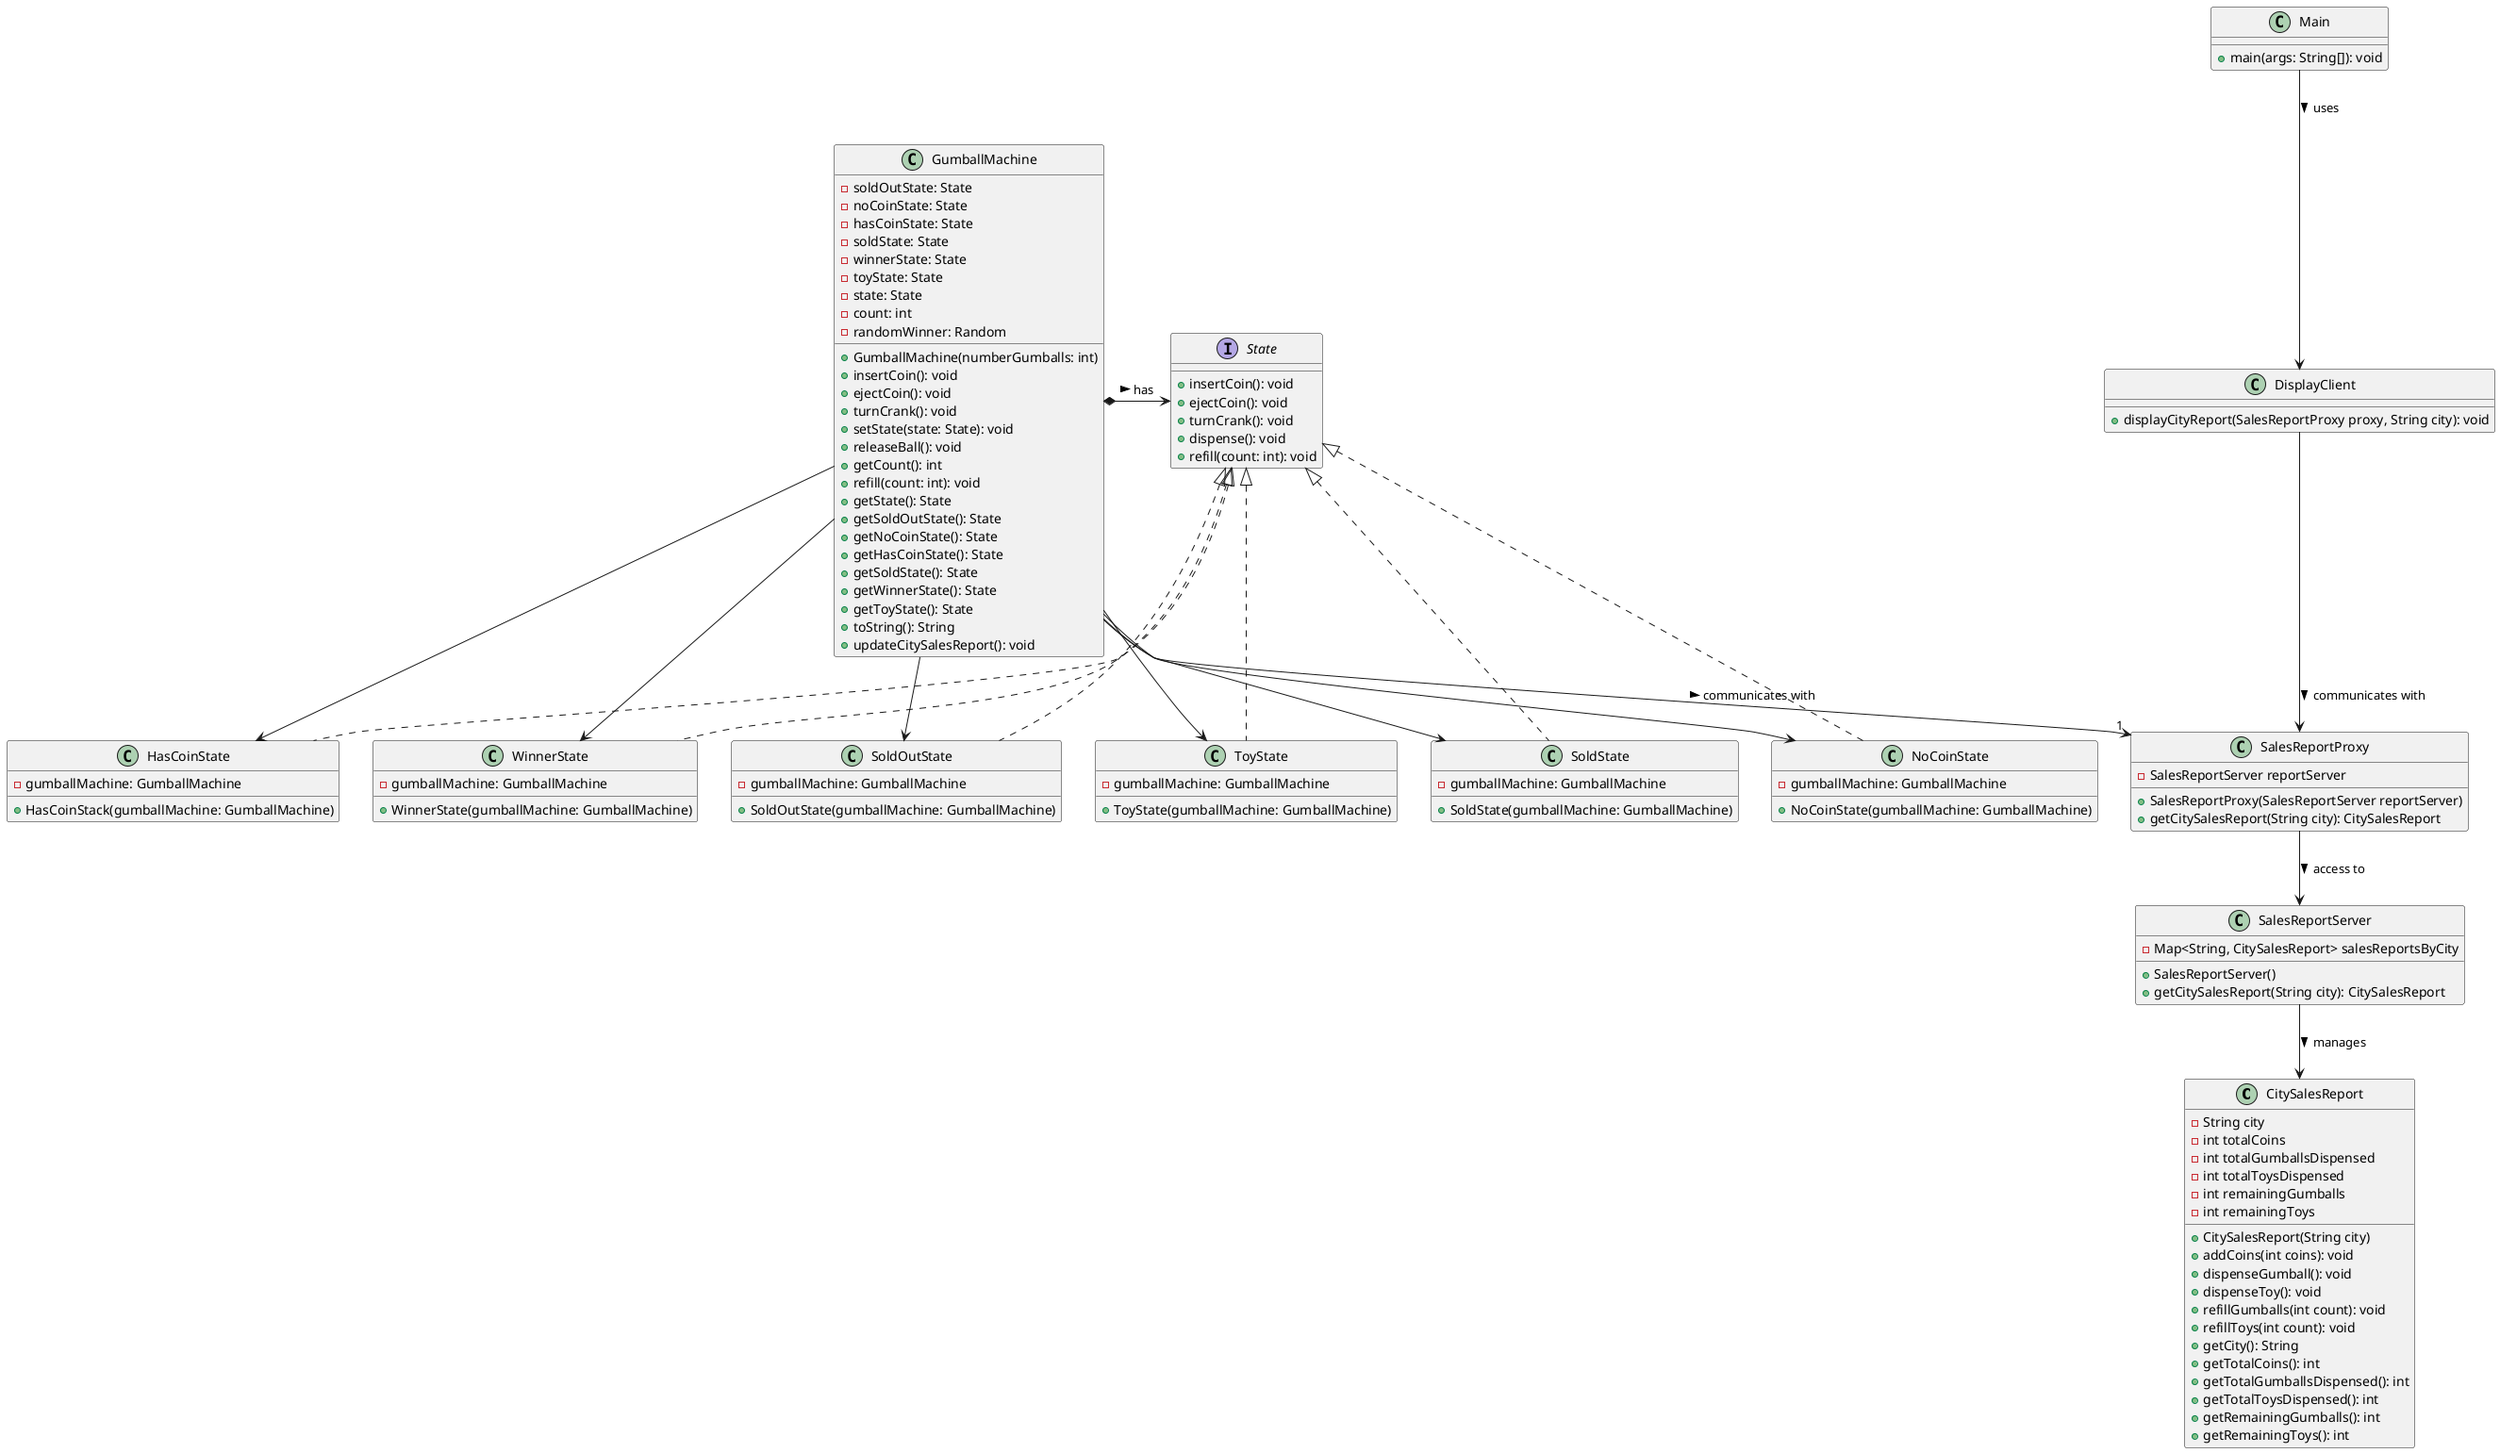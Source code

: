 @startuml

class CitySalesReport {
    - String city
    - int totalCoins
    - int totalGumballsDispensed
    - int totalToysDispensed
    - int remainingGumballs
    - int remainingToys

    + CitySalesReport(String city)
    + addCoins(int coins): void
    + dispenseGumball(): void
    + dispenseToy(): void
    + refillGumballs(int count): void
    + refillToys(int count): void
    + getCity(): String
    + getTotalCoins(): int
    + getTotalGumballsDispensed(): int
    + getTotalToysDispensed(): int
    + getRemainingGumballs(): int
    + getRemainingToys(): int
}

class SalesReportServer {
    - Map<String, CitySalesReport> salesReportsByCity

    + SalesReportServer()
    + getCitySalesReport(String city): CitySalesReport
}

class SalesReportProxy {
    - SalesReportServer reportServer

    + SalesReportProxy(SalesReportServer reportServer)
    + getCitySalesReport(String city): CitySalesReport
}

class DisplayClient {
    + displayCityReport(SalesReportProxy proxy, String city): void
}

class Main {
    + main(args: String[]): void
}

Main --> DisplayClient : > uses
DisplayClient --> SalesReportProxy : > communicates with
SalesReportProxy --> SalesReportServer : > access to
SalesReportServer --> CitySalesReport : > manages

interface State {
    +insertCoin(): void
    +ejectCoin(): void
    +turnCrank(): void
    +dispense(): void
    +refill(count: int): void
}

class GumballMachine {
    -soldOutState: State
    -noCoinState: State
    -hasCoinState: State
    -soldState: State
    -winnerState: State
    -toyState: State
    -state: State
    -count: int
    -randomWinner: Random
    +GumballMachine(numberGumballs: int)
    +insertCoin(): void
    +ejectCoin(): void
    +turnCrank(): void
    +setState(state: State): void
    +releaseBall(): void
    +getCount(): int
    +refill(count: int): void
    +getState(): State
    +getSoldOutState(): State
    +getNoCoinState(): State
    +getHasCoinState(): State
    +getSoldState(): State
    +getWinnerState(): State
    +getToyState(): State
    +toString(): String
    +updateCitySalesReport(): void
}
GumballMachine --> "1" SalesReportProxy : > communicates with

class SoldOutState {
    -gumballMachine: GumballMachine
    +SoldOutState(gumballMachine: GumballMachine)
}

class NoCoinState {
    -gumballMachine: GumballMachine
    +NoCoinState(gumballMachine: GumballMachine)
}

class HasCoinState {
    -gumballMachine: GumballMachine
    +HasCoinStack(gumballMachine: GumballMachine)
}

class SoldState {
    -gumballMachine: GumballMachine
    +SoldState(gumballMachine: GumballMachine)
}

class WinnerState {
    -gumballMachine: GumballMachine
    +WinnerState(gumballMachine: GumballMachine)
}

class ToyState {
    -gumballMachine: GumballMachine
    +ToyState(gumballMachine: GumballMachine)
}

class Main {
}

State <|.. SoldOutState
State <|.. NoCoinState
State <|.. HasCoinState
State <|.. SoldState
State <|.. WinnerState
State <|.. ToyState

GumballMachine *-right-> State : has >
GumballMachine -right-> SoldOutState
GumballMachine -right-> NoCoinState
GumballMachine -right-> HasCoinState
GumballMachine -right-> SoldState
GumballMachine -right-> WinnerState
GumballMachine -right-> ToyState


@enduml
